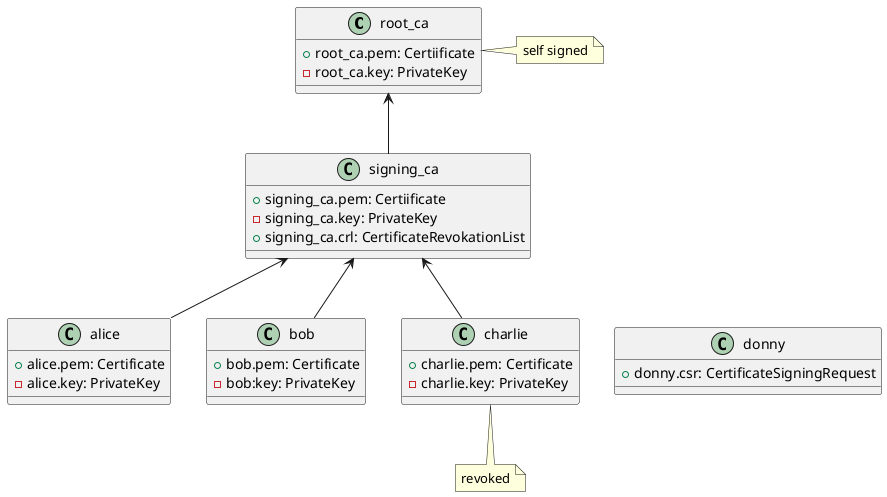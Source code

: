 @startuml

class root_ca {
    +root_ca.pem: Certiificate
    -root_ca.key: PrivateKey
}

class signing_ca {
    +signing_ca.pem: Certiificate
    -signing_ca.key: PrivateKey
    +signing_ca.crl: CertificateRevokationList
}

class alice {
    +alice.pem: Certificate
    -alice.key: PrivateKey
}

class bob {
    +bob.pem: Certificate
    -bob:key: PrivateKey
}

class charlie {
    +charlie.pem: Certificate
    -charlie.key: PrivateKey
}

class donny {
    +donny.csr: CertificateSigningRequest
}

root_ca <-- signing_ca
signing_ca <-- alice
signing_ca <-- bob
signing_ca <-- charlie
signing_ca <--[hidden] donny

note right of root_ca: self signed
note bottom of charlie: revoked

@enduml